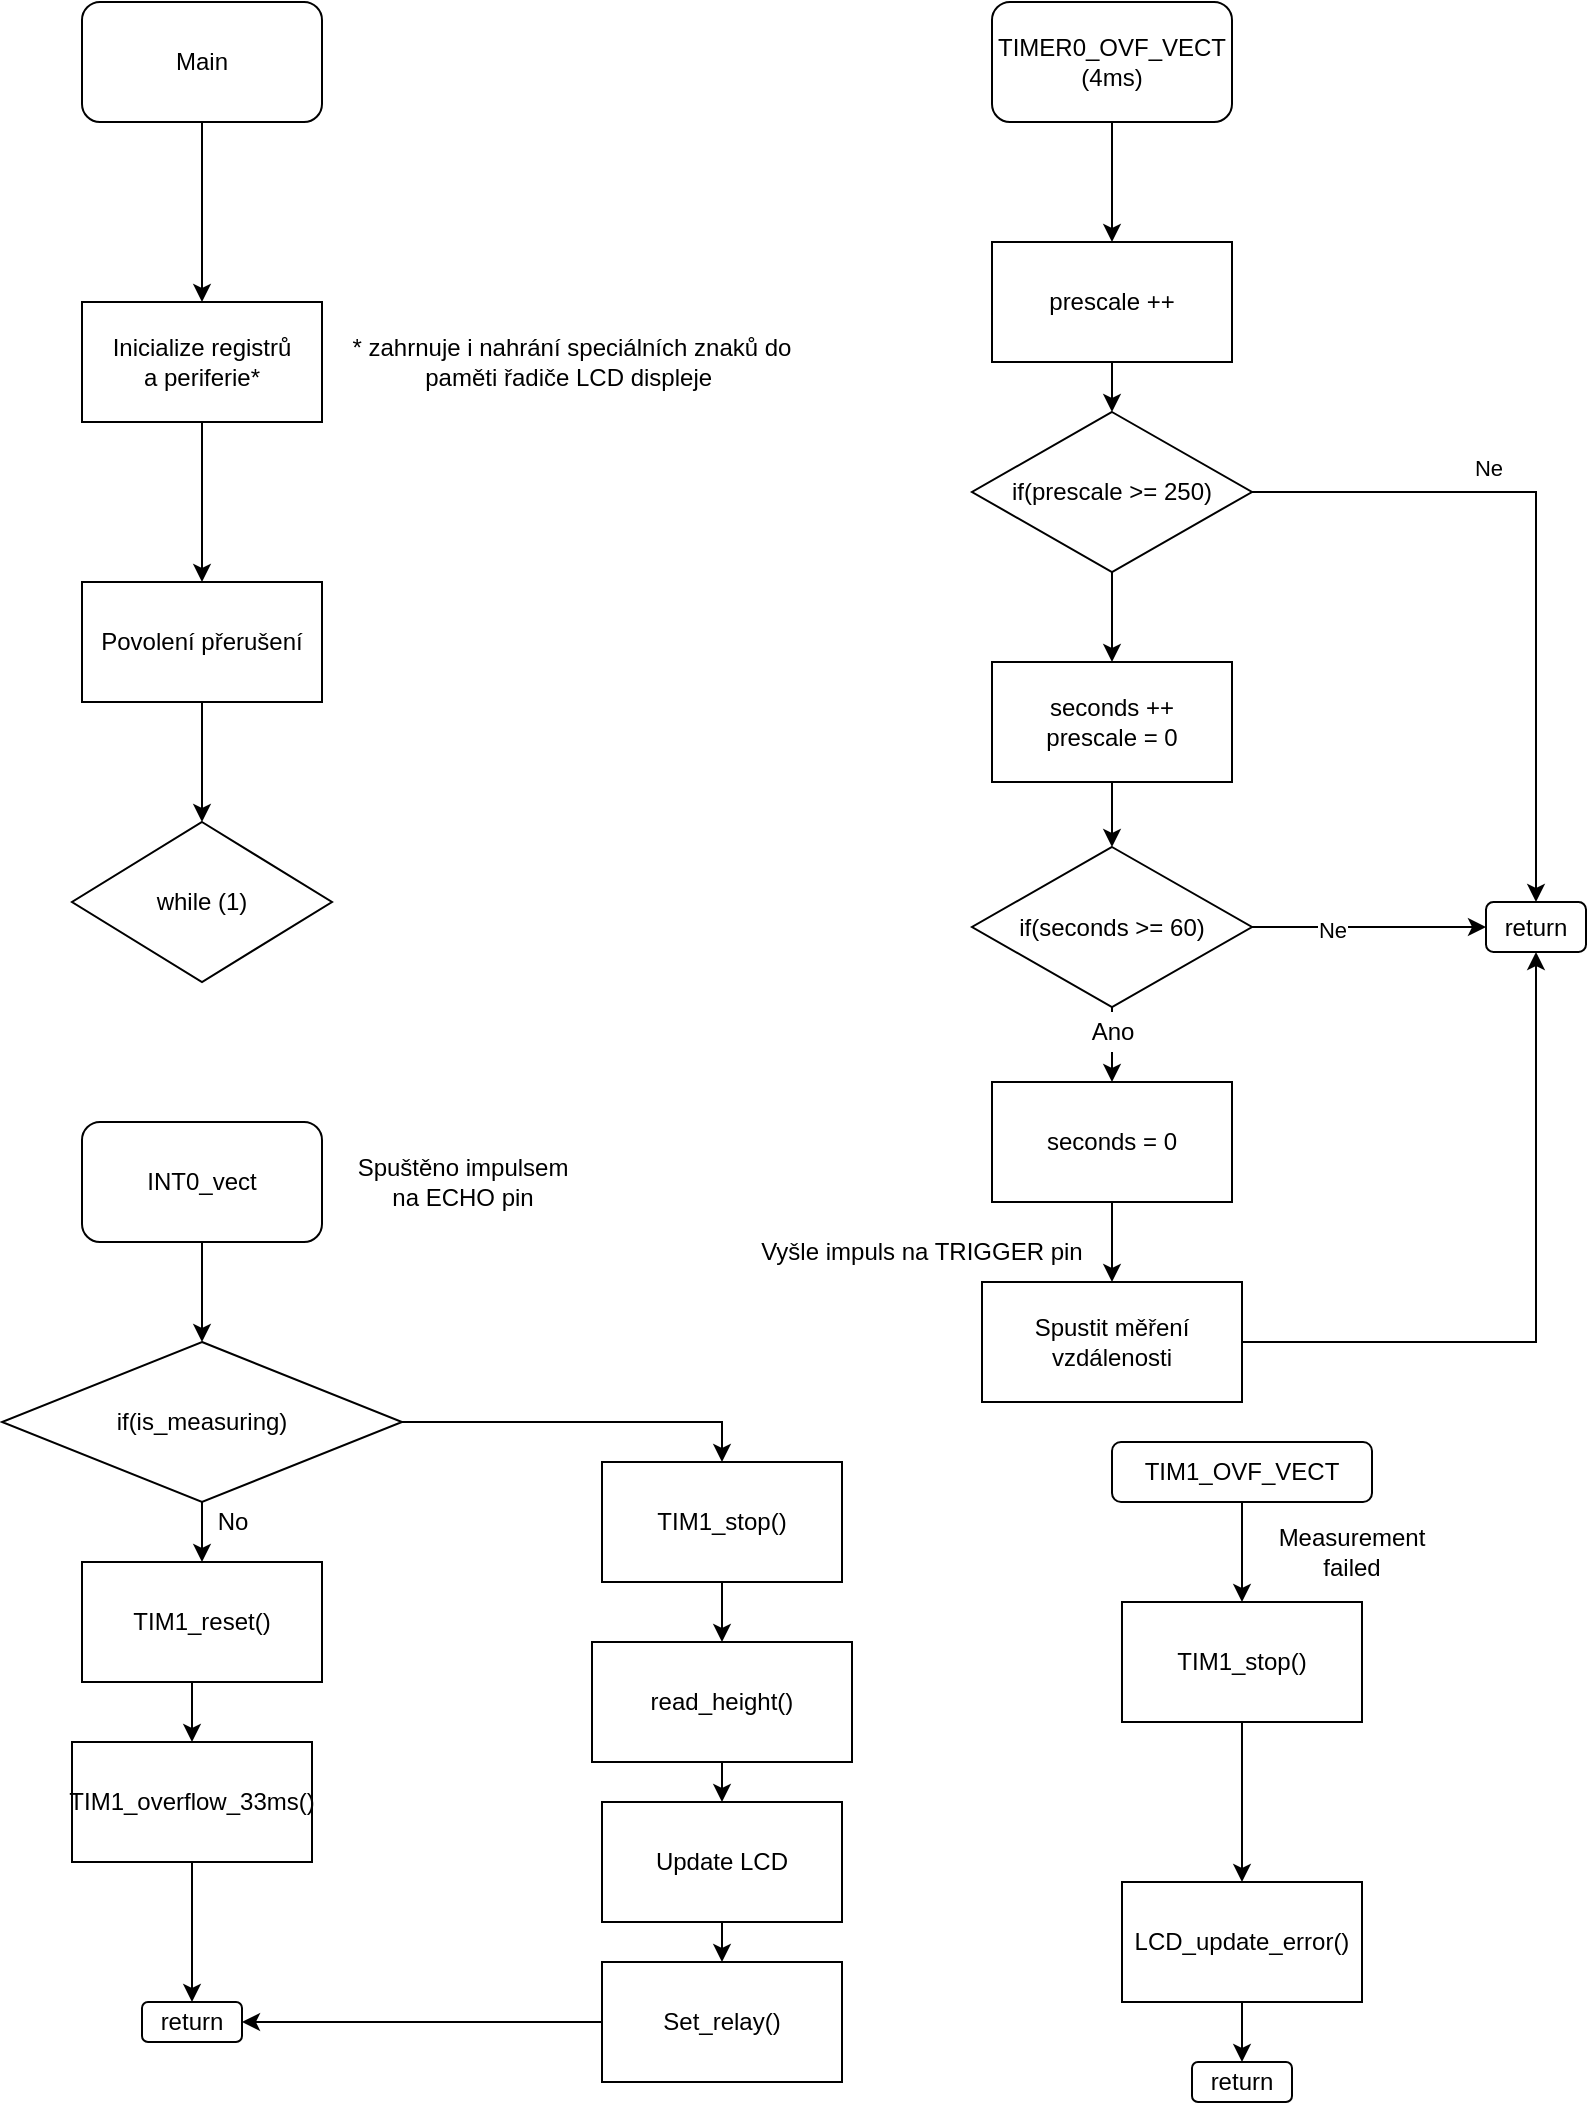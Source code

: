 <mxfile version="15.7.3" type="device"><diagram id="GrHb8ezzIo12st1I7N60" name="Page-1"><mxGraphModel dx="1102" dy="693" grid="1" gridSize="10" guides="1" tooltips="1" connect="1" arrows="1" fold="1" page="1" pageScale="1" pageWidth="827" pageHeight="1169" math="0" shadow="0"><root><mxCell id="0"/><mxCell id="1" parent="0"/><mxCell id="JS3sSckHVWCfKkDNMiwC-3" style="edgeStyle=orthogonalEdgeStyle;rounded=0;orthogonalLoop=1;jettySize=auto;html=1;exitX=0.5;exitY=1;exitDx=0;exitDy=0;entryX=0.5;entryY=0;entryDx=0;entryDy=0;" parent="1" source="JS3sSckHVWCfKkDNMiwC-1" target="JS3sSckHVWCfKkDNMiwC-2" edge="1"><mxGeometry relative="1" as="geometry"/></mxCell><mxCell id="JS3sSckHVWCfKkDNMiwC-1" value="Main" style="rounded=1;whiteSpace=wrap;html=1;" parent="1" vertex="1"><mxGeometry x="75" y="110" width="120" height="60" as="geometry"/></mxCell><mxCell id="JS3sSckHVWCfKkDNMiwC-9" style="edgeStyle=orthogonalEdgeStyle;rounded=0;orthogonalLoop=1;jettySize=auto;html=1;exitX=0.5;exitY=1;exitDx=0;exitDy=0;entryX=0.5;entryY=0;entryDx=0;entryDy=0;" parent="1" source="JS3sSckHVWCfKkDNMiwC-2" target="JS3sSckHVWCfKkDNMiwC-8" edge="1"><mxGeometry relative="1" as="geometry"/></mxCell><mxCell id="JS3sSckHVWCfKkDNMiwC-2" value="Inicialize registrů&lt;br&gt;a periferie*" style="rounded=0;whiteSpace=wrap;html=1;" parent="1" vertex="1"><mxGeometry x="75" y="260" width="120" height="60" as="geometry"/></mxCell><mxCell id="JS3sSckHVWCfKkDNMiwC-5" value="* zahrnuje i nahrání speciálních znaků do paměti řadiče LCD displeje&amp;nbsp;" style="text;html=1;strokeColor=none;fillColor=none;align=center;verticalAlign=middle;whiteSpace=wrap;rounded=0;" parent="1" vertex="1"><mxGeometry x="205" y="265" width="230" height="50" as="geometry"/></mxCell><mxCell id="JS3sSckHVWCfKkDNMiwC-6" value="while (1)" style="rhombus;whiteSpace=wrap;html=1;" parent="1" vertex="1"><mxGeometry x="70" y="520" width="130" height="80" as="geometry"/></mxCell><mxCell id="JS3sSckHVWCfKkDNMiwC-10" style="edgeStyle=orthogonalEdgeStyle;rounded=0;orthogonalLoop=1;jettySize=auto;html=1;exitX=0.5;exitY=1;exitDx=0;exitDy=0;entryX=0.5;entryY=0;entryDx=0;entryDy=0;" parent="1" source="JS3sSckHVWCfKkDNMiwC-8" target="JS3sSckHVWCfKkDNMiwC-6" edge="1"><mxGeometry relative="1" as="geometry"/></mxCell><mxCell id="JS3sSckHVWCfKkDNMiwC-8" value="Povolení přerušení" style="rounded=0;whiteSpace=wrap;html=1;" parent="1" vertex="1"><mxGeometry x="75" y="400" width="120" height="60" as="geometry"/></mxCell><mxCell id="JS3sSckHVWCfKkDNMiwC-14" style="edgeStyle=orthogonalEdgeStyle;rounded=0;orthogonalLoop=1;jettySize=auto;html=1;exitX=0.5;exitY=1;exitDx=0;exitDy=0;entryX=0.5;entryY=0;entryDx=0;entryDy=0;" parent="1" source="JS3sSckHVWCfKkDNMiwC-11" target="JS3sSckHVWCfKkDNMiwC-12" edge="1"><mxGeometry relative="1" as="geometry"/></mxCell><mxCell id="JS3sSckHVWCfKkDNMiwC-11" value="TIMER0_OVF_VECT&lt;br&gt;(4ms)" style="rounded=1;whiteSpace=wrap;html=1;" parent="1" vertex="1"><mxGeometry x="530" y="110" width="120" height="60" as="geometry"/></mxCell><mxCell id="JS3sSckHVWCfKkDNMiwC-15" style="edgeStyle=orthogonalEdgeStyle;rounded=0;orthogonalLoop=1;jettySize=auto;html=1;exitX=0.5;exitY=1;exitDx=0;exitDy=0;entryX=0.5;entryY=0;entryDx=0;entryDy=0;" parent="1" source="JS3sSckHVWCfKkDNMiwC-12" target="JS3sSckHVWCfKkDNMiwC-13" edge="1"><mxGeometry relative="1" as="geometry"/></mxCell><mxCell id="JS3sSckHVWCfKkDNMiwC-12" value="prescale ++" style="rounded=0;whiteSpace=wrap;html=1;" parent="1" vertex="1"><mxGeometry x="530" y="230" width="120" height="60" as="geometry"/></mxCell><mxCell id="JS3sSckHVWCfKkDNMiwC-17" style="edgeStyle=orthogonalEdgeStyle;rounded=0;orthogonalLoop=1;jettySize=auto;html=1;exitX=1;exitY=0.5;exitDx=0;exitDy=0;entryX=0.5;entryY=0;entryDx=0;entryDy=0;" parent="1" source="JS3sSckHVWCfKkDNMiwC-13" target="JS3sSckHVWCfKkDNMiwC-16" edge="1"><mxGeometry relative="1" as="geometry"/></mxCell><mxCell id="JS3sSckHVWCfKkDNMiwC-18" value="Ne" style="edgeLabel;html=1;align=center;verticalAlign=middle;resizable=0;points=[];" parent="JS3sSckHVWCfKkDNMiwC-17" vertex="1" connectable="0"><mxGeometry x="-0.322" y="-1" relative="1" as="geometry"><mxPoint y="-13" as="offset"/></mxGeometry></mxCell><mxCell id="r6kMxDlxNUn3FELLx2N--3" style="edgeStyle=orthogonalEdgeStyle;rounded=0;orthogonalLoop=1;jettySize=auto;html=1;exitX=0.5;exitY=1;exitDx=0;exitDy=0;entryX=0.5;entryY=0;entryDx=0;entryDy=0;" edge="1" parent="1" source="JS3sSckHVWCfKkDNMiwC-13" target="r6kMxDlxNUn3FELLx2N--1"><mxGeometry relative="1" as="geometry"/></mxCell><mxCell id="JS3sSckHVWCfKkDNMiwC-13" value="&lt;span&gt;if(prescale &amp;gt;= 250)&lt;/span&gt;" style="rhombus;whiteSpace=wrap;html=1;" parent="1" vertex="1"><mxGeometry x="520" y="315" width="140" height="80" as="geometry"/></mxCell><mxCell id="JS3sSckHVWCfKkDNMiwC-16" value="return" style="rounded=1;whiteSpace=wrap;html=1;" parent="1" vertex="1"><mxGeometry x="777" y="560" width="50" height="25" as="geometry"/></mxCell><mxCell id="JS3sSckHVWCfKkDNMiwC-22" style="edgeStyle=orthogonalEdgeStyle;rounded=0;orthogonalLoop=1;jettySize=auto;html=1;exitX=1;exitY=0.5;exitDx=0;exitDy=0;entryX=0.5;entryY=1;entryDx=0;entryDy=0;" parent="1" source="JS3sSckHVWCfKkDNMiwC-20" target="JS3sSckHVWCfKkDNMiwC-16" edge="1"><mxGeometry relative="1" as="geometry"/></mxCell><mxCell id="JS3sSckHVWCfKkDNMiwC-20" value="Spustit měření vzdálenosti" style="rounded=0;whiteSpace=wrap;html=1;" parent="1" vertex="1"><mxGeometry x="525" y="750" width="130" height="60" as="geometry"/></mxCell><mxCell id="JS3sSckHVWCfKkDNMiwC-23" value="Vyšle impuls na TRIGGER pin" style="text;html=1;strokeColor=none;fillColor=none;align=center;verticalAlign=middle;whiteSpace=wrap;rounded=0;" parent="1" vertex="1"><mxGeometry x="400" y="720" width="190" height="30" as="geometry"/></mxCell><mxCell id="JS3sSckHVWCfKkDNMiwC-31" style="edgeStyle=orthogonalEdgeStyle;rounded=0;orthogonalLoop=1;jettySize=auto;html=1;exitX=0.5;exitY=1;exitDx=0;exitDy=0;entryX=0.5;entryY=0;entryDx=0;entryDy=0;" parent="1" source="JS3sSckHVWCfKkDNMiwC-24" target="JS3sSckHVWCfKkDNMiwC-30" edge="1"><mxGeometry relative="1" as="geometry"/></mxCell><mxCell id="JS3sSckHVWCfKkDNMiwC-24" value="INT0_vect" style="rounded=1;whiteSpace=wrap;html=1;" parent="1" vertex="1"><mxGeometry x="75" y="670" width="120" height="60" as="geometry"/></mxCell><mxCell id="JS3sSckHVWCfKkDNMiwC-25" value="Spuštěno impulsem&lt;br&gt;na ECHO pin" style="text;html=1;align=center;verticalAlign=middle;resizable=0;points=[];autosize=1;strokeColor=none;fillColor=none;" parent="1" vertex="1"><mxGeometry x="205" y="685" width="120" height="30" as="geometry"/></mxCell><mxCell id="JS3sSckHVWCfKkDNMiwC-35" style="edgeStyle=orthogonalEdgeStyle;rounded=0;orthogonalLoop=1;jettySize=auto;html=1;exitX=0.5;exitY=1;exitDx=0;exitDy=0;entryX=0.5;entryY=0;entryDx=0;entryDy=0;" parent="1" source="JS3sSckHVWCfKkDNMiwC-26" target="JS3sSckHVWCfKkDNMiwC-34" edge="1"><mxGeometry relative="1" as="geometry"/></mxCell><mxCell id="JS3sSckHVWCfKkDNMiwC-26" value="TIM1_overflow_33ms()" style="rounded=0;whiteSpace=wrap;html=1;" parent="1" vertex="1"><mxGeometry x="70" y="980" width="120" height="60" as="geometry"/></mxCell><mxCell id="JS3sSckHVWCfKkDNMiwC-29" style="edgeStyle=orthogonalEdgeStyle;rounded=0;orthogonalLoop=1;jettySize=auto;html=1;exitX=0.5;exitY=1;exitDx=0;exitDy=0;entryX=0.5;entryY=0;entryDx=0;entryDy=0;" parent="1" source="JS3sSckHVWCfKkDNMiwC-28" target="JS3sSckHVWCfKkDNMiwC-26" edge="1"><mxGeometry relative="1" as="geometry"/></mxCell><mxCell id="JS3sSckHVWCfKkDNMiwC-28" value="TIM1_reset()" style="rounded=0;whiteSpace=wrap;html=1;" parent="1" vertex="1"><mxGeometry x="75" y="890" width="120" height="60" as="geometry"/></mxCell><mxCell id="JS3sSckHVWCfKkDNMiwC-32" style="edgeStyle=orthogonalEdgeStyle;rounded=0;orthogonalLoop=1;jettySize=auto;html=1;exitX=0.5;exitY=1;exitDx=0;exitDy=0;entryX=0.5;entryY=0;entryDx=0;entryDy=0;" parent="1" source="JS3sSckHVWCfKkDNMiwC-30" target="JS3sSckHVWCfKkDNMiwC-28" edge="1"><mxGeometry relative="1" as="geometry"/></mxCell><mxCell id="JS3sSckHVWCfKkDNMiwC-37" style="edgeStyle=orthogonalEdgeStyle;rounded=0;orthogonalLoop=1;jettySize=auto;html=1;exitX=1;exitY=0.5;exitDx=0;exitDy=0;entryX=0.5;entryY=0;entryDx=0;entryDy=0;" parent="1" source="JS3sSckHVWCfKkDNMiwC-30" target="JS3sSckHVWCfKkDNMiwC-36" edge="1"><mxGeometry relative="1" as="geometry"/></mxCell><mxCell id="JS3sSckHVWCfKkDNMiwC-30" value="if(is_measuring)" style="rhombus;whiteSpace=wrap;html=1;" parent="1" vertex="1"><mxGeometry x="35" y="780" width="200" height="80" as="geometry"/></mxCell><mxCell id="JS3sSckHVWCfKkDNMiwC-33" value="No" style="text;html=1;align=center;verticalAlign=middle;resizable=0;points=[];autosize=1;strokeColor=none;fillColor=none;" parent="1" vertex="1"><mxGeometry x="135" y="860" width="30" height="20" as="geometry"/></mxCell><mxCell id="JS3sSckHVWCfKkDNMiwC-34" value="return" style="rounded=1;whiteSpace=wrap;html=1;" parent="1" vertex="1"><mxGeometry x="105" y="1110" width="50" height="20" as="geometry"/></mxCell><mxCell id="JS3sSckHVWCfKkDNMiwC-38" style="edgeStyle=orthogonalEdgeStyle;rounded=0;orthogonalLoop=1;jettySize=auto;html=1;exitX=0.5;exitY=1;exitDx=0;exitDy=0;" parent="1" source="JS3sSckHVWCfKkDNMiwC-36" target="JS3sSckHVWCfKkDNMiwC-39" edge="1"><mxGeometry relative="1" as="geometry"><mxPoint x="330" y="950" as="targetPoint"/></mxGeometry></mxCell><mxCell id="JS3sSckHVWCfKkDNMiwC-36" value="TIM1_stop()" style="rounded=0;whiteSpace=wrap;html=1;" parent="1" vertex="1"><mxGeometry x="335" y="840" width="120" height="60" as="geometry"/></mxCell><mxCell id="JS3sSckHVWCfKkDNMiwC-52" style="edgeStyle=orthogonalEdgeStyle;rounded=0;orthogonalLoop=1;jettySize=auto;html=1;exitX=0.5;exitY=1;exitDx=0;exitDy=0;entryX=0.5;entryY=0;entryDx=0;entryDy=0;" parent="1" source="JS3sSckHVWCfKkDNMiwC-39" target="JS3sSckHVWCfKkDNMiwC-41" edge="1"><mxGeometry relative="1" as="geometry"/></mxCell><mxCell id="JS3sSckHVWCfKkDNMiwC-39" value="read_height()" style="rounded=0;whiteSpace=wrap;html=1;" parent="1" vertex="1"><mxGeometry x="330" y="930" width="130" height="60" as="geometry"/></mxCell><mxCell id="JS3sSckHVWCfKkDNMiwC-55" style="edgeStyle=orthogonalEdgeStyle;rounded=0;orthogonalLoop=1;jettySize=auto;html=1;exitX=0.5;exitY=1;exitDx=0;exitDy=0;entryX=0.5;entryY=0;entryDx=0;entryDy=0;" parent="1" source="JS3sSckHVWCfKkDNMiwC-41" target="JS3sSckHVWCfKkDNMiwC-53" edge="1"><mxGeometry relative="1" as="geometry"/></mxCell><mxCell id="JS3sSckHVWCfKkDNMiwC-41" value="Update LCD" style="rounded=0;whiteSpace=wrap;html=1;" parent="1" vertex="1"><mxGeometry x="335" y="1010" width="120" height="60" as="geometry"/></mxCell><mxCell id="JS3sSckHVWCfKkDNMiwC-45" style="edgeStyle=orthogonalEdgeStyle;rounded=0;orthogonalLoop=1;jettySize=auto;html=1;exitX=0.5;exitY=1;exitDx=0;exitDy=0;" parent="1" source="JS3sSckHVWCfKkDNMiwC-43" target="JS3sSckHVWCfKkDNMiwC-46" edge="1"><mxGeometry relative="1" as="geometry"><mxPoint x="655.077" y="920" as="targetPoint"/></mxGeometry></mxCell><mxCell id="JS3sSckHVWCfKkDNMiwC-43" value="TIM1_OVF_VECT" style="rounded=1;whiteSpace=wrap;html=1;" parent="1" vertex="1"><mxGeometry x="590" y="830" width="130" height="30" as="geometry"/></mxCell><mxCell id="JS3sSckHVWCfKkDNMiwC-44" value="Measurement failed" style="text;html=1;strokeColor=none;fillColor=none;align=center;verticalAlign=middle;whiteSpace=wrap;rounded=0;" parent="1" vertex="1"><mxGeometry x="680" y="870" width="60" height="30" as="geometry"/></mxCell><mxCell id="JS3sSckHVWCfKkDNMiwC-48" style="edgeStyle=orthogonalEdgeStyle;rounded=0;orthogonalLoop=1;jettySize=auto;html=1;exitX=0.5;exitY=1;exitDx=0;exitDy=0;entryX=0.5;entryY=0;entryDx=0;entryDy=0;" parent="1" source="JS3sSckHVWCfKkDNMiwC-46" target="JS3sSckHVWCfKkDNMiwC-47" edge="1"><mxGeometry relative="1" as="geometry"/></mxCell><mxCell id="JS3sSckHVWCfKkDNMiwC-46" value="TIM1_stop()" style="rounded=0;whiteSpace=wrap;html=1;" parent="1" vertex="1"><mxGeometry x="594.997" y="910" width="120" height="60" as="geometry"/></mxCell><mxCell id="JS3sSckHVWCfKkDNMiwC-50" style="edgeStyle=orthogonalEdgeStyle;rounded=0;orthogonalLoop=1;jettySize=auto;html=1;exitX=0.5;exitY=1;exitDx=0;exitDy=0;entryX=0.5;entryY=1;entryDx=0;entryDy=0;" parent="1" source="JS3sSckHVWCfKkDNMiwC-47" target="JS3sSckHVWCfKkDNMiwC-49" edge="1"><mxGeometry relative="1" as="geometry"/></mxCell><mxCell id="JS3sSckHVWCfKkDNMiwC-47" value="LCD_update_error()" style="rounded=0;whiteSpace=wrap;html=1;" parent="1" vertex="1"><mxGeometry x="595" y="1050" width="120" height="60" as="geometry"/></mxCell><mxCell id="JS3sSckHVWCfKkDNMiwC-49" value="return" style="rounded=1;whiteSpace=wrap;html=1;direction=west;" parent="1" vertex="1"><mxGeometry x="630" y="1140" width="50" height="20" as="geometry"/></mxCell><mxCell id="JS3sSckHVWCfKkDNMiwC-54" style="edgeStyle=orthogonalEdgeStyle;rounded=0;orthogonalLoop=1;jettySize=auto;html=1;exitX=0;exitY=0.5;exitDx=0;exitDy=0;entryX=1;entryY=0.5;entryDx=0;entryDy=0;" parent="1" source="JS3sSckHVWCfKkDNMiwC-53" target="JS3sSckHVWCfKkDNMiwC-34" edge="1"><mxGeometry relative="1" as="geometry"/></mxCell><mxCell id="JS3sSckHVWCfKkDNMiwC-53" value="Set_relay()" style="rounded=0;whiteSpace=wrap;html=1;" parent="1" vertex="1"><mxGeometry x="335" y="1090" width="120" height="60" as="geometry"/></mxCell><mxCell id="r6kMxDlxNUn3FELLx2N--4" style="edgeStyle=orthogonalEdgeStyle;rounded=0;orthogonalLoop=1;jettySize=auto;html=1;exitX=0.5;exitY=1;exitDx=0;exitDy=0;entryX=0.5;entryY=0;entryDx=0;entryDy=0;" edge="1" parent="1" source="r6kMxDlxNUn3FELLx2N--1" target="r6kMxDlxNUn3FELLx2N--2"><mxGeometry relative="1" as="geometry"/></mxCell><mxCell id="r6kMxDlxNUn3FELLx2N--1" value="seconds ++&lt;br&gt;prescale = 0" style="rounded=0;whiteSpace=wrap;html=1;" vertex="1" parent="1"><mxGeometry x="530" y="440" width="120" height="60" as="geometry"/></mxCell><mxCell id="r6kMxDlxNUn3FELLx2N--5" style="edgeStyle=orthogonalEdgeStyle;rounded=0;orthogonalLoop=1;jettySize=auto;html=1;exitX=1;exitY=0.5;exitDx=0;exitDy=0;entryX=0;entryY=0.5;entryDx=0;entryDy=0;" edge="1" parent="1" source="r6kMxDlxNUn3FELLx2N--2" target="JS3sSckHVWCfKkDNMiwC-16"><mxGeometry relative="1" as="geometry"/></mxCell><mxCell id="r6kMxDlxNUn3FELLx2N--6" value="Ne" style="edgeLabel;html=1;align=center;verticalAlign=middle;resizable=0;points=[];" vertex="1" connectable="0" parent="r6kMxDlxNUn3FELLx2N--5"><mxGeometry x="-0.316" y="-1" relative="1" as="geometry"><mxPoint as="offset"/></mxGeometry></mxCell><mxCell id="r6kMxDlxNUn3FELLx2N--9" style="edgeStyle=orthogonalEdgeStyle;rounded=0;orthogonalLoop=1;jettySize=auto;html=1;exitX=0.5;exitY=1;exitDx=0;exitDy=0;entryX=0.5;entryY=0;entryDx=0;entryDy=0;startArrow=none;" edge="1" parent="1" source="r6kMxDlxNUn3FELLx2N--10" target="r6kMxDlxNUn3FELLx2N--8"><mxGeometry relative="1" as="geometry"/></mxCell><mxCell id="r6kMxDlxNUn3FELLx2N--2" value="&lt;span&gt;if(seconds &amp;gt;= 60)&lt;/span&gt;" style="rhombus;whiteSpace=wrap;html=1;" vertex="1" parent="1"><mxGeometry x="520" y="532.5" width="140" height="80" as="geometry"/></mxCell><mxCell id="r6kMxDlxNUn3FELLx2N--12" style="edgeStyle=orthogonalEdgeStyle;rounded=0;orthogonalLoop=1;jettySize=auto;html=1;exitX=0.5;exitY=1;exitDx=0;exitDy=0;entryX=0.5;entryY=0;entryDx=0;entryDy=0;" edge="1" parent="1" source="r6kMxDlxNUn3FELLx2N--8" target="JS3sSckHVWCfKkDNMiwC-20"><mxGeometry relative="1" as="geometry"/></mxCell><mxCell id="r6kMxDlxNUn3FELLx2N--8" value="seconds = 0" style="rounded=0;whiteSpace=wrap;html=1;" vertex="1" parent="1"><mxGeometry x="530" y="650" width="120" height="60" as="geometry"/></mxCell><mxCell id="r6kMxDlxNUn3FELLx2N--10" value="Ano" style="text;html=1;align=center;verticalAlign=middle;resizable=0;points=[];autosize=1;strokeColor=none;fillColor=none;" vertex="1" parent="1"><mxGeometry x="570" y="615" width="40" height="20" as="geometry"/></mxCell><mxCell id="r6kMxDlxNUn3FELLx2N--11" value="" style="edgeStyle=orthogonalEdgeStyle;rounded=0;orthogonalLoop=1;jettySize=auto;html=1;exitX=0.5;exitY=1;exitDx=0;exitDy=0;entryX=0.5;entryY=0;entryDx=0;entryDy=0;endArrow=none;" edge="1" parent="1" source="r6kMxDlxNUn3FELLx2N--2" target="r6kMxDlxNUn3FELLx2N--10"><mxGeometry relative="1" as="geometry"><mxPoint x="590" y="612.5" as="sourcePoint"/><mxPoint x="590" y="650" as="targetPoint"/></mxGeometry></mxCell></root></mxGraphModel></diagram></mxfile>